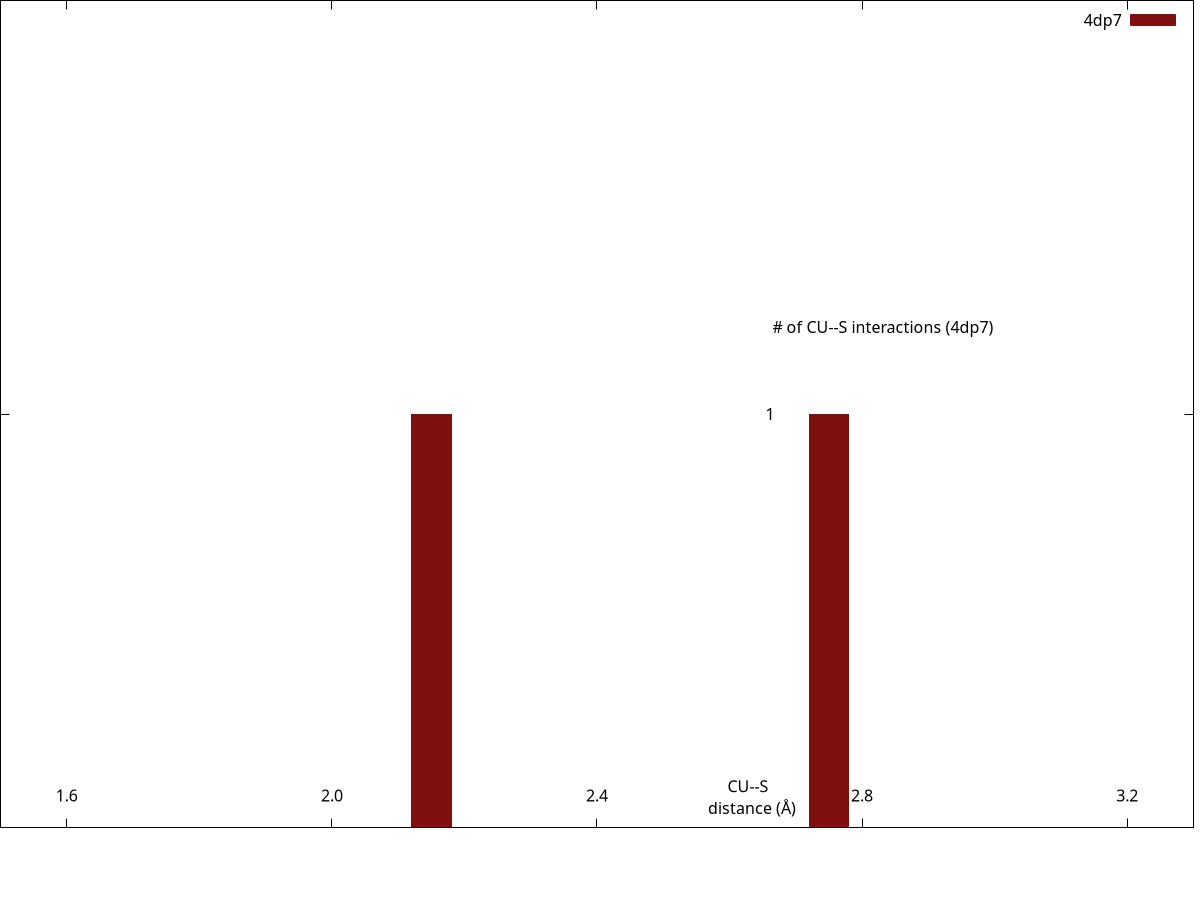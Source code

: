 set encoding iso_8859_1
set terminal pngcairo transparent enhanced size 340, 160 font "Arial Bold,10"
set output "/var/www/html/csgid/app/webroot/neighborhood_temp/4dp7/CU--S.png"
set lmargin at screen 0.00
set bmargin at screen 0.08
set rmargin at screen 0.995
set tmargin at screen 1.00
set xrange [1.5:3.3]
set format x "%3.1f"
set xtics 1.6,0.4,3.2
set xtics offset 0,graph 0.065
set yrange [0:2022]
unset ytics
set y2range [0:2]
set y2tics 1,1,1
set y2tics offset -49,graph 0.00
set y2tics mirror
set view 80,45
set key top right
set boxwidth 0.06
set style fill solid 1.0
set xlabel "CU--S \n distance (\305)" offset 17,4.4
set y2label "# of CU--S interactions (4dp7)" offset -40,4 rotate by 0
plot "-" using ($1+0.05):2 with boxes lc rgb "#801010" axis x1y2 title "4dp7", \
     "/var/www/html/csgid/app/webroot/neighborhood_temp/csd_metal_distances/CU--S.csv" using ($1+0.025):2 with linespoints linewidth 2 pointtype 7 pointsize 0.2 lc rgb "#074a7e" title "CSD^{4}" axis x1y1
2.1	1
2.7	1
e
